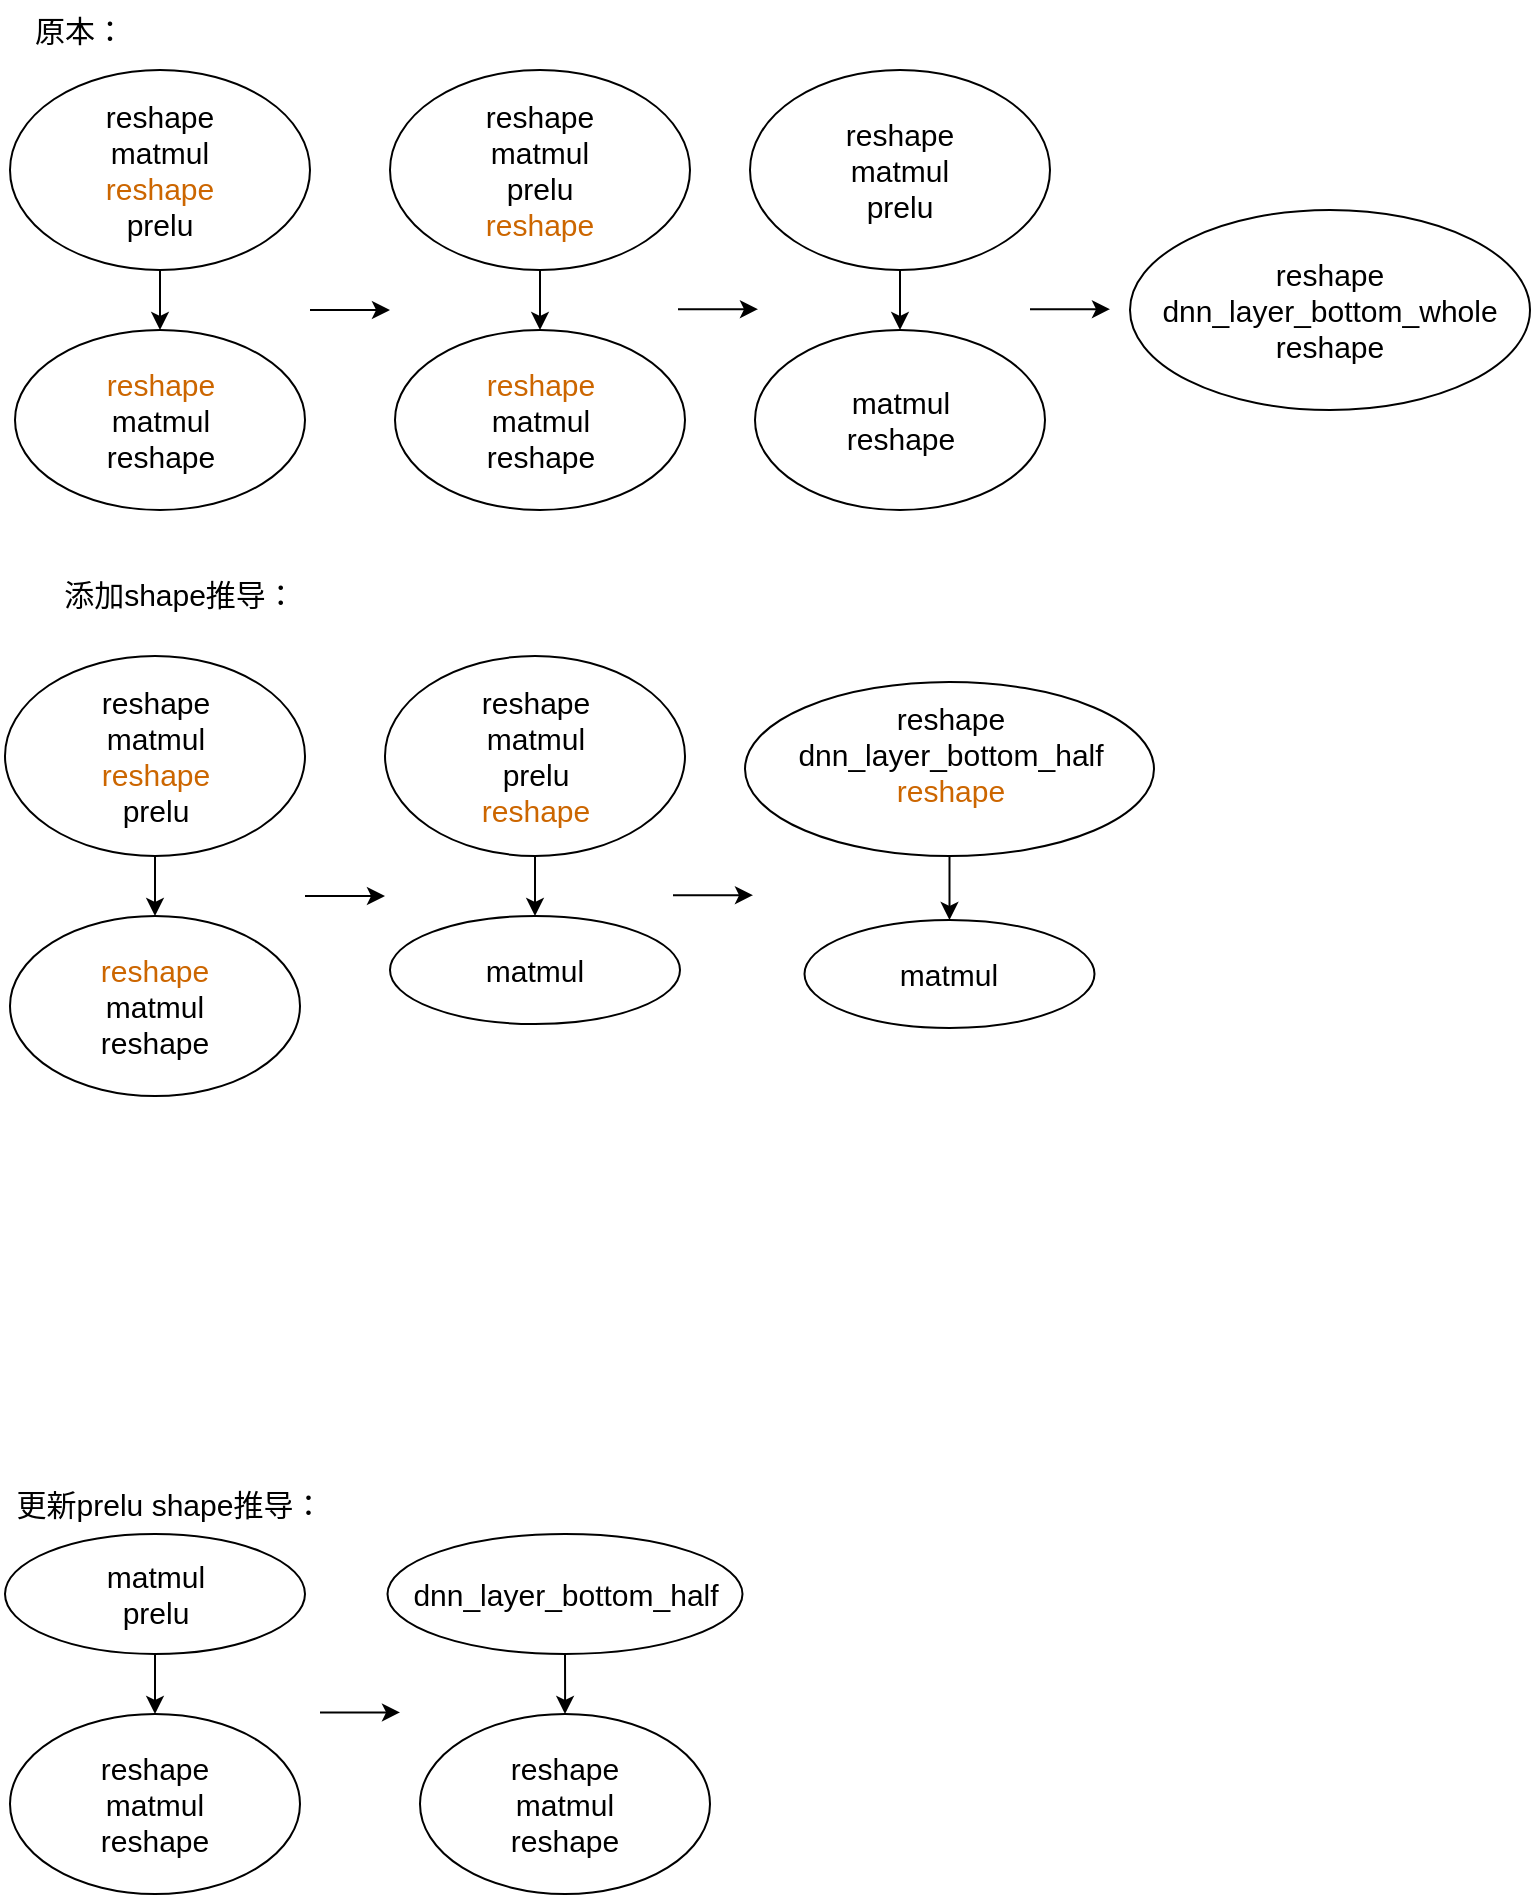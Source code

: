 <mxfile version="26.2.8">
  <diagram name="第 1 页" id="-qTaFs6A0QJ2DLadfCvS">
    <mxGraphModel dx="1236" dy="790" grid="0" gridSize="10" guides="1" tooltips="1" connect="1" arrows="1" fold="1" page="1" pageScale="1" pageWidth="827" pageHeight="1169" math="0" shadow="0">
      <root>
        <mxCell id="0" />
        <mxCell id="1" parent="0" />
        <mxCell id="Bbuanxukn7gItg-6cyVJ-4" value="" style="edgeStyle=orthogonalEdgeStyle;rounded=0;orthogonalLoop=1;jettySize=auto;html=1;" parent="1" source="Bbuanxukn7gItg-6cyVJ-2" target="Bbuanxukn7gItg-6cyVJ-3" edge="1">
          <mxGeometry relative="1" as="geometry" />
        </mxCell>
        <mxCell id="Bbuanxukn7gItg-6cyVJ-2" value="&lt;font style=&quot;font-size: 15px;&quot;&gt;reshape&lt;/font&gt;&lt;div&gt;&lt;font style=&quot;font-size: 15px;&quot;&gt;matmul&lt;/font&gt;&lt;/div&gt;&lt;div&gt;&lt;font style=&quot;font-size: 15px; color: rgb(204, 102, 0);&quot;&gt;reshape&lt;/font&gt;&lt;/div&gt;&lt;div&gt;&lt;font style=&quot;font-size: 15px;&quot;&gt;prelu&lt;/font&gt;&lt;/div&gt;" style="ellipse;whiteSpace=wrap;html=1;" parent="1" vertex="1">
          <mxGeometry x="40" y="200" width="150" height="100" as="geometry" />
        </mxCell>
        <mxCell id="Bbuanxukn7gItg-6cyVJ-3" value="&lt;font style=&quot;font-size: 15px; color: rgb(204, 102, 0);&quot;&gt;reshape&lt;/font&gt;&lt;div&gt;&lt;font style=&quot;font-size: 15px;&quot;&gt;matmul&lt;/font&gt;&lt;/div&gt;&lt;div&gt;&lt;font style=&quot;font-size: 15px;&quot;&gt;reshape&lt;/font&gt;&lt;/div&gt;" style="ellipse;whiteSpace=wrap;html=1;" parent="1" vertex="1">
          <mxGeometry x="42.5" y="330" width="145" height="90" as="geometry" />
        </mxCell>
        <mxCell id="Bbuanxukn7gItg-6cyVJ-5" value="" style="edgeStyle=orthogonalEdgeStyle;rounded=0;orthogonalLoop=1;jettySize=auto;html=1;" parent="1" source="Bbuanxukn7gItg-6cyVJ-6" target="Bbuanxukn7gItg-6cyVJ-7" edge="1">
          <mxGeometry relative="1" as="geometry" />
        </mxCell>
        <mxCell id="Bbuanxukn7gItg-6cyVJ-6" value="&lt;font style=&quot;font-size: 15px;&quot;&gt;reshape&lt;/font&gt;&lt;div&gt;&lt;font style=&quot;font-size: 15px;&quot;&gt;matmul&lt;/font&gt;&lt;/div&gt;&lt;div&gt;&lt;font style=&quot;font-size: 15px;&quot;&gt;prelu&lt;/font&gt;&lt;/div&gt;&lt;div&gt;&lt;font style=&quot;font-size: 15px; color: rgb(204, 102, 0);&quot;&gt;reshape&lt;/font&gt;&lt;/div&gt;" style="ellipse;whiteSpace=wrap;html=1;" parent="1" vertex="1">
          <mxGeometry x="230" y="200" width="150" height="100" as="geometry" />
        </mxCell>
        <mxCell id="Bbuanxukn7gItg-6cyVJ-7" value="&lt;font style=&quot;font-size: 15px; color: rgb(204, 102, 0);&quot;&gt;reshape&lt;/font&gt;&lt;div&gt;&lt;font style=&quot;font-size: 15px;&quot;&gt;matmul&lt;/font&gt;&lt;/div&gt;&lt;div&gt;&lt;font style=&quot;font-size: 15px;&quot;&gt;reshape&lt;/font&gt;&lt;/div&gt;" style="ellipse;whiteSpace=wrap;html=1;" parent="1" vertex="1">
          <mxGeometry x="232.5" y="330" width="145" height="90" as="geometry" />
        </mxCell>
        <mxCell id="Bbuanxukn7gItg-6cyVJ-8" value="" style="edgeStyle=orthogonalEdgeStyle;rounded=0;orthogonalLoop=1;jettySize=auto;html=1;" parent="1" source="Bbuanxukn7gItg-6cyVJ-9" target="Bbuanxukn7gItg-6cyVJ-10" edge="1">
          <mxGeometry relative="1" as="geometry" />
        </mxCell>
        <mxCell id="Bbuanxukn7gItg-6cyVJ-9" value="&lt;font style=&quot;font-size: 15px;&quot;&gt;reshape&lt;/font&gt;&lt;div&gt;&lt;font style=&quot;font-size: 15px;&quot;&gt;matmul&lt;/font&gt;&lt;/div&gt;&lt;div&gt;&lt;font style=&quot;font-size: 15px;&quot;&gt;prelu&lt;/font&gt;&lt;/div&gt;" style="ellipse;whiteSpace=wrap;html=1;" parent="1" vertex="1">
          <mxGeometry x="410" y="200" width="150" height="100" as="geometry" />
        </mxCell>
        <mxCell id="Bbuanxukn7gItg-6cyVJ-10" value="&lt;div&gt;&lt;font style=&quot;font-size: 15px;&quot;&gt;matmul&lt;/font&gt;&lt;/div&gt;&lt;div&gt;&lt;font style=&quot;font-size: 15px;&quot;&gt;reshape&lt;/font&gt;&lt;/div&gt;" style="ellipse;whiteSpace=wrap;html=1;" parent="1" vertex="1">
          <mxGeometry x="412.5" y="330" width="145" height="90" as="geometry" />
        </mxCell>
        <mxCell id="Bbuanxukn7gItg-6cyVJ-12" value="&lt;font style=&quot;font-size: 15px;&quot;&gt;reshape&lt;/font&gt;&lt;div&gt;&lt;font style=&quot;font-size: 15px;&quot;&gt;dnn_layer_bottom_whole&lt;/font&gt;&lt;/div&gt;&lt;div&gt;&lt;font style=&quot;font-size: 15px;&quot;&gt;reshape&lt;/font&gt;&lt;/div&gt;" style="ellipse;whiteSpace=wrap;html=1;" parent="1" vertex="1">
          <mxGeometry x="600" y="270" width="200" height="100" as="geometry" />
        </mxCell>
        <mxCell id="Bbuanxukn7gItg-6cyVJ-14" value="" style="edgeStyle=orthogonalEdgeStyle;rounded=0;orthogonalLoop=1;jettySize=auto;html=1;" parent="1" source="Bbuanxukn7gItg-6cyVJ-15" target="Bbuanxukn7gItg-6cyVJ-16" edge="1">
          <mxGeometry relative="1" as="geometry" />
        </mxCell>
        <mxCell id="Bbuanxukn7gItg-6cyVJ-15" value="&lt;div&gt;&lt;font style=&quot;font-size: 15px;&quot;&gt;matmul&lt;/font&gt;&lt;/div&gt;&lt;div&gt;&lt;font style=&quot;font-size: 15px;&quot;&gt;prelu&lt;/font&gt;&lt;/div&gt;" style="ellipse;whiteSpace=wrap;html=1;" parent="1" vertex="1">
          <mxGeometry x="37.5" y="932" width="150" height="60" as="geometry" />
        </mxCell>
        <mxCell id="Bbuanxukn7gItg-6cyVJ-16" value="&lt;font style=&quot;font-size: 15px;&quot;&gt;reshape&lt;/font&gt;&lt;div&gt;&lt;font style=&quot;font-size: 15px;&quot;&gt;matmul&lt;/font&gt;&lt;/div&gt;&lt;div&gt;&lt;font style=&quot;font-size: 15px;&quot;&gt;reshape&lt;/font&gt;&lt;/div&gt;" style="ellipse;whiteSpace=wrap;html=1;" parent="1" vertex="1">
          <mxGeometry x="40" y="1022" width="145" height="90" as="geometry" />
        </mxCell>
        <mxCell id="Bbuanxukn7gItg-6cyVJ-17" value="" style="edgeStyle=orthogonalEdgeStyle;rounded=0;orthogonalLoop=1;jettySize=auto;html=1;" parent="1" source="Bbuanxukn7gItg-6cyVJ-18" target="Bbuanxukn7gItg-6cyVJ-19" edge="1">
          <mxGeometry relative="1" as="geometry" />
        </mxCell>
        <mxCell id="Bbuanxukn7gItg-6cyVJ-18" value="&lt;div&gt;&lt;span style=&quot;font-size: 15px;&quot;&gt;dnn_layer_bottom_half&lt;/span&gt;&lt;/div&gt;" style="ellipse;whiteSpace=wrap;html=1;" parent="1" vertex="1">
          <mxGeometry x="228.75" y="932" width="177.5" height="60" as="geometry" />
        </mxCell>
        <mxCell id="Bbuanxukn7gItg-6cyVJ-19" value="&lt;font style=&quot;font-size: 15px;&quot;&gt;reshape&lt;/font&gt;&lt;div&gt;&lt;font style=&quot;font-size: 15px;&quot;&gt;matmul&lt;/font&gt;&lt;/div&gt;&lt;div&gt;&lt;font style=&quot;font-size: 15px;&quot;&gt;reshape&lt;/font&gt;&lt;/div&gt;" style="ellipse;whiteSpace=wrap;html=1;" parent="1" vertex="1">
          <mxGeometry x="245" y="1022" width="145" height="90" as="geometry" />
        </mxCell>
        <mxCell id="Bbuanxukn7gItg-6cyVJ-20" value="" style="endArrow=classic;html=1;rounded=0;" parent="1" edge="1">
          <mxGeometry width="50" height="50" relative="1" as="geometry">
            <mxPoint x="190" y="320" as="sourcePoint" />
            <mxPoint x="230" y="320" as="targetPoint" />
          </mxGeometry>
        </mxCell>
        <mxCell id="Bbuanxukn7gItg-6cyVJ-21" value="" style="endArrow=classic;html=1;rounded=0;" parent="1" edge="1">
          <mxGeometry width="50" height="50" relative="1" as="geometry">
            <mxPoint x="374" y="319.6" as="sourcePoint" />
            <mxPoint x="414" y="319.6" as="targetPoint" />
          </mxGeometry>
        </mxCell>
        <mxCell id="Bbuanxukn7gItg-6cyVJ-22" value="" style="endArrow=classic;html=1;rounded=0;" parent="1" edge="1">
          <mxGeometry width="50" height="50" relative="1" as="geometry">
            <mxPoint x="550" y="319.6" as="sourcePoint" />
            <mxPoint x="590" y="319.6" as="targetPoint" />
          </mxGeometry>
        </mxCell>
        <mxCell id="Bbuanxukn7gItg-6cyVJ-24" value="" style="endArrow=classic;html=1;rounded=0;" parent="1" edge="1">
          <mxGeometry width="50" height="50" relative="1" as="geometry">
            <mxPoint x="195" y="1021.2" as="sourcePoint" />
            <mxPoint x="235" y="1021.2" as="targetPoint" />
          </mxGeometry>
        </mxCell>
        <mxCell id="Bbuanxukn7gItg-6cyVJ-25" value="&lt;font style=&quot;font-size: 15px;&quot;&gt;原本：&lt;/font&gt;" style="text;html=1;align=center;verticalAlign=middle;whiteSpace=wrap;rounded=0;" parent="1" vertex="1">
          <mxGeometry x="45" y="165" width="60" height="30" as="geometry" />
        </mxCell>
        <mxCell id="Bbuanxukn7gItg-6cyVJ-26" value="&lt;font style=&quot;font-size: 15px;&quot;&gt;更新prelu shape推导：&lt;/font&gt;" style="text;html=1;align=center;verticalAlign=middle;whiteSpace=wrap;rounded=0;" parent="1" vertex="1">
          <mxGeometry x="35" y="902" width="170" height="30" as="geometry" />
        </mxCell>
        <mxCell id="DlDJ56ux1H5ptV9WFV60-1" value="&lt;font style=&quot;font-size: 15px;&quot;&gt;添加shape推导：&lt;/font&gt;" style="text;html=1;align=center;verticalAlign=middle;whiteSpace=wrap;rounded=0;" vertex="1" parent="1">
          <mxGeometry x="40" y="447" width="170" height="30" as="geometry" />
        </mxCell>
        <mxCell id="DlDJ56ux1H5ptV9WFV60-2" value="" style="edgeStyle=orthogonalEdgeStyle;rounded=0;orthogonalLoop=1;jettySize=auto;html=1;" edge="1" parent="1" source="DlDJ56ux1H5ptV9WFV60-3" target="DlDJ56ux1H5ptV9WFV60-4">
          <mxGeometry relative="1" as="geometry" />
        </mxCell>
        <mxCell id="DlDJ56ux1H5ptV9WFV60-3" value="&lt;font style=&quot;font-size: 15px;&quot;&gt;reshape&lt;/font&gt;&lt;div&gt;&lt;font style=&quot;font-size: 15px;&quot;&gt;matmul&lt;/font&gt;&lt;/div&gt;&lt;div&gt;&lt;font style=&quot;font-size: 15px; color: rgb(204, 102, 0);&quot;&gt;reshape&lt;/font&gt;&lt;/div&gt;&lt;div&gt;&lt;font style=&quot;font-size: 15px;&quot;&gt;prelu&lt;/font&gt;&lt;/div&gt;" style="ellipse;whiteSpace=wrap;html=1;" vertex="1" parent="1">
          <mxGeometry x="37.5" y="493" width="150" height="100" as="geometry" />
        </mxCell>
        <mxCell id="DlDJ56ux1H5ptV9WFV60-4" value="&lt;font style=&quot;font-size: 15px; color: rgb(204, 102, 0);&quot;&gt;reshape&lt;/font&gt;&lt;div&gt;&lt;font style=&quot;font-size: 15px;&quot;&gt;matmul&lt;/font&gt;&lt;/div&gt;&lt;div&gt;&lt;font style=&quot;font-size: 15px;&quot;&gt;reshape&lt;/font&gt;&lt;/div&gt;" style="ellipse;whiteSpace=wrap;html=1;" vertex="1" parent="1">
          <mxGeometry x="40" y="623" width="145" height="90" as="geometry" />
        </mxCell>
        <mxCell id="DlDJ56ux1H5ptV9WFV60-5" value="" style="edgeStyle=orthogonalEdgeStyle;rounded=0;orthogonalLoop=1;jettySize=auto;html=1;" edge="1" parent="1" source="DlDJ56ux1H5ptV9WFV60-6" target="DlDJ56ux1H5ptV9WFV60-7">
          <mxGeometry relative="1" as="geometry" />
        </mxCell>
        <mxCell id="DlDJ56ux1H5ptV9WFV60-6" value="&lt;font style=&quot;font-size: 15px;&quot;&gt;reshape&lt;/font&gt;&lt;div&gt;&lt;font style=&quot;font-size: 15px;&quot;&gt;matmul&lt;/font&gt;&lt;/div&gt;&lt;div&gt;&lt;font style=&quot;font-size: 15px;&quot;&gt;prelu&lt;/font&gt;&lt;/div&gt;&lt;div&gt;&lt;font style=&quot;font-size: 15px; color: rgb(204, 102, 0);&quot;&gt;reshape&lt;/font&gt;&lt;/div&gt;" style="ellipse;whiteSpace=wrap;html=1;" vertex="1" parent="1">
          <mxGeometry x="227.5" y="493" width="150" height="100" as="geometry" />
        </mxCell>
        <mxCell id="DlDJ56ux1H5ptV9WFV60-7" value="&lt;div&gt;&lt;font style=&quot;font-size: 15px;&quot;&gt;matmul&lt;/font&gt;&lt;/div&gt;" style="ellipse;whiteSpace=wrap;html=1;" vertex="1" parent="1">
          <mxGeometry x="230" y="623" width="145" height="54" as="geometry" />
        </mxCell>
        <mxCell id="DlDJ56ux1H5ptV9WFV60-8" value="" style="edgeStyle=orthogonalEdgeStyle;rounded=0;orthogonalLoop=1;jettySize=auto;html=1;entryX=0.5;entryY=0;entryDx=0;entryDy=0;" edge="1" parent="1" source="DlDJ56ux1H5ptV9WFV60-9" target="DlDJ56ux1H5ptV9WFV60-13">
          <mxGeometry relative="1" as="geometry">
            <mxPoint x="507.5" y="618" as="targetPoint" />
          </mxGeometry>
        </mxCell>
        <mxCell id="DlDJ56ux1H5ptV9WFV60-9" value="&lt;font style=&quot;font-size: 15px;&quot;&gt;reshape&lt;/font&gt;&lt;div&gt;&lt;span style=&quot;font-size: 15px;&quot;&gt;dnn_layer_bottom_half&lt;/span&gt;&lt;/div&gt;&lt;div&gt;&lt;span style=&quot;color: rgb(204, 102, 0); font-size: 15px;&quot;&gt;reshape&lt;/span&gt;&lt;/div&gt;&lt;div&gt;&lt;div&gt;&lt;span style=&quot;color: rgba(0, 0, 0, 0); font-family: monospace; font-size: 0px; text-align: start; text-wrap-mode: nowrap;&quot;&gt;%3CmxGraphModel%3E%3Croot%3E%3CmxCell%20id%3D%220%22%2F%3E%3CmxCell%20id%3D%221%22%20parent%3D%220%22%2F%3E%3CmxCell%20id%3D%222%22%20value%3D%22%26lt%3Bdiv%26gt%3B%26lt%3Bspan%20style%3D%26quot%3Bfont-size%3A%2015px%3B%26quot%3B%26gt%3Bdnn_layer_bottom_half%26lt%3B%2Fspan%26gt%3B%26lt%3B%2Fdiv%26gt%3B%22%20style%3D%22ellipse%3BwhiteSpace%3Dwrap%3Bhtml%3D1%3B%22%20vertex%3D%221%22%20parent%3D%221%22%3E%3CmxGeometry%20x%3D%22228.75%22%20y%3D%22932%22%20width%3D%22177.5%22%20height%3D%2260%22%20as%3D%22geometry%22%2F%3E%3C%2FmxCell%3E%3C%2Froot%3E%3C%2FmxGraphModel%3E&lt;/span&gt;&lt;/div&gt;&lt;/div&gt;" style="ellipse;whiteSpace=wrap;html=1;" vertex="1" parent="1">
          <mxGeometry x="407.5" y="506" width="204.5" height="87" as="geometry" />
        </mxCell>
        <mxCell id="DlDJ56ux1H5ptV9WFV60-11" value="" style="endArrow=classic;html=1;rounded=0;" edge="1" parent="1">
          <mxGeometry width="50" height="50" relative="1" as="geometry">
            <mxPoint x="187.5" y="613" as="sourcePoint" />
            <mxPoint x="227.5" y="613" as="targetPoint" />
          </mxGeometry>
        </mxCell>
        <mxCell id="DlDJ56ux1H5ptV9WFV60-12" value="" style="endArrow=classic;html=1;rounded=0;" edge="1" parent="1">
          <mxGeometry width="50" height="50" relative="1" as="geometry">
            <mxPoint x="371.5" y="612.6" as="sourcePoint" />
            <mxPoint x="411.5" y="612.6" as="targetPoint" />
          </mxGeometry>
        </mxCell>
        <mxCell id="DlDJ56ux1H5ptV9WFV60-13" value="&lt;div&gt;&lt;font style=&quot;font-size: 15px;&quot;&gt;matmul&lt;/font&gt;&lt;/div&gt;" style="ellipse;whiteSpace=wrap;html=1;" vertex="1" parent="1">
          <mxGeometry x="437.25" y="625" width="145" height="54" as="geometry" />
        </mxCell>
      </root>
    </mxGraphModel>
  </diagram>
</mxfile>
